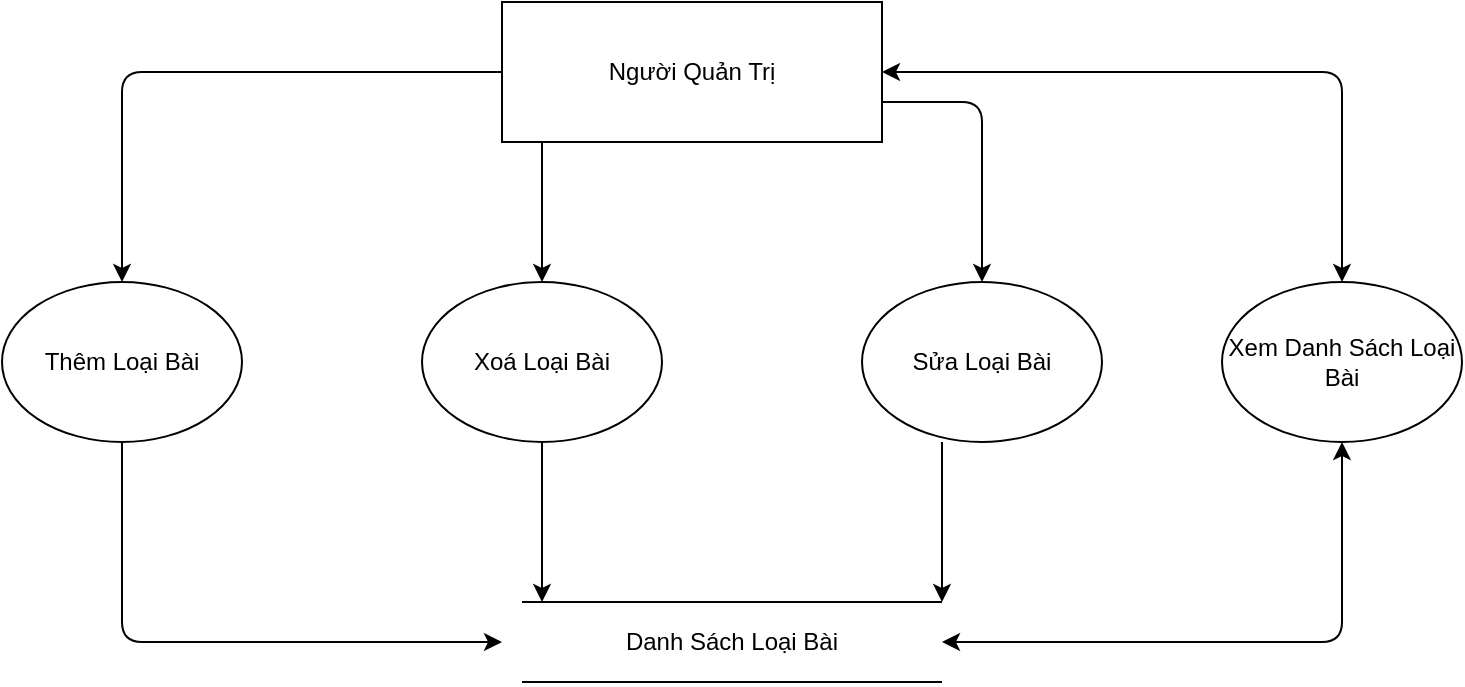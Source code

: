 <mxfile version="13.7.3" type="device"><diagram id="1jHpxjmyNy9Hb_5Lm6Ym" name="Page-1"><mxGraphModel dx="868" dy="461" grid="1" gridSize="10" guides="1" tooltips="1" connect="1" arrows="1" fold="1" page="1" pageScale="1" pageWidth="827" pageHeight="1169" math="0" shadow="0"><root><mxCell id="0"/><mxCell id="1" parent="0"/><mxCell id="mXNDSDdeblQdyTRIlrRe-1" value="Người Quản Trị" style="rounded=0;whiteSpace=wrap;html=1;" parent="1" vertex="1"><mxGeometry x="330" y="40" width="190" height="70" as="geometry"/></mxCell><mxCell id="mXNDSDdeblQdyTRIlrRe-2" value="Thêm Loại Bài" style="ellipse;whiteSpace=wrap;html=1;" parent="1" vertex="1"><mxGeometry x="80" y="180" width="120" height="80" as="geometry"/></mxCell><mxCell id="mXNDSDdeblQdyTRIlrRe-3" value="Xoá Loại Bài" style="ellipse;whiteSpace=wrap;html=1;" parent="1" vertex="1"><mxGeometry x="290" y="180" width="120" height="80" as="geometry"/></mxCell><mxCell id="mXNDSDdeblQdyTRIlrRe-4" value="Sửa Loại Bài" style="ellipse;whiteSpace=wrap;html=1;" parent="1" vertex="1"><mxGeometry x="510" y="180" width="120" height="80" as="geometry"/></mxCell><mxCell id="mXNDSDdeblQdyTRIlrRe-5" value="Xem Danh Sách Loại Bài" style="ellipse;whiteSpace=wrap;html=1;" parent="1" vertex="1"><mxGeometry x="690" y="180" width="120" height="80" as="geometry"/></mxCell><mxCell id="mXNDSDdeblQdyTRIlrRe-6" value="" style="endArrow=classic;html=1;entryX=0.5;entryY=0;entryDx=0;entryDy=0;exitX=0;exitY=0.5;exitDx=0;exitDy=0;" parent="1" source="mXNDSDdeblQdyTRIlrRe-1" target="mXNDSDdeblQdyTRIlrRe-2" edge="1"><mxGeometry width="50" height="50" relative="1" as="geometry"><mxPoint x="160" y="160" as="sourcePoint"/><mxPoint x="210" y="110" as="targetPoint"/><Array as="points"><mxPoint x="140" y="75"/></Array></mxGeometry></mxCell><mxCell id="mXNDSDdeblQdyTRIlrRe-8" value="" style="endArrow=none;html=1;" parent="1" edge="1"><mxGeometry width="50" height="50" relative="1" as="geometry"><mxPoint x="340" y="380" as="sourcePoint"/><mxPoint x="550" y="380" as="targetPoint"/></mxGeometry></mxCell><mxCell id="mXNDSDdeblQdyTRIlrRe-9" value="" style="endArrow=none;html=1;" parent="1" edge="1"><mxGeometry width="50" height="50" relative="1" as="geometry"><mxPoint x="340" y="340" as="sourcePoint"/><mxPoint x="550" y="340" as="targetPoint"/></mxGeometry></mxCell><mxCell id="mXNDSDdeblQdyTRIlrRe-10" value="Danh Sách Loại Bài" style="text;html=1;strokeColor=none;fillColor=none;align=center;verticalAlign=middle;whiteSpace=wrap;rounded=0;" parent="1" vertex="1"><mxGeometry x="360" y="350" width="170" height="20" as="geometry"/></mxCell><mxCell id="mXNDSDdeblQdyTRIlrRe-11" value="" style="endArrow=classic;html=1;exitX=0.5;exitY=1;exitDx=0;exitDy=0;" parent="1" source="mXNDSDdeblQdyTRIlrRe-2" edge="1"><mxGeometry width="50" height="50" relative="1" as="geometry"><mxPoint x="160" y="360" as="sourcePoint"/><mxPoint x="330" y="360" as="targetPoint"/><Array as="points"><mxPoint x="140" y="360"/></Array></mxGeometry></mxCell><mxCell id="mXNDSDdeblQdyTRIlrRe-12" value="" style="endArrow=classic;html=1;entryX=0.5;entryY=0;entryDx=0;entryDy=0;" parent="1" target="mXNDSDdeblQdyTRIlrRe-3" edge="1"><mxGeometry width="50" height="50" relative="1" as="geometry"><mxPoint x="350" y="110" as="sourcePoint"/><mxPoint x="340" y="110" as="targetPoint"/></mxGeometry></mxCell><mxCell id="mXNDSDdeblQdyTRIlrRe-13" value="" style="endArrow=classic;html=1;" parent="1" target="mXNDSDdeblQdyTRIlrRe-4" edge="1"><mxGeometry width="50" height="50" relative="1" as="geometry"><mxPoint x="520" y="90" as="sourcePoint"/><mxPoint x="510" y="160" as="targetPoint"/><Array as="points"><mxPoint x="570" y="90"/></Array></mxGeometry></mxCell><mxCell id="mXNDSDdeblQdyTRIlrRe-14" value="" style="endArrow=classic;startArrow=classic;html=1;exitX=1;exitY=0.5;exitDx=0;exitDy=0;entryX=0.5;entryY=0;entryDx=0;entryDy=0;" parent="1" source="mXNDSDdeblQdyTRIlrRe-1" target="mXNDSDdeblQdyTRIlrRe-5" edge="1"><mxGeometry width="50" height="50" relative="1" as="geometry"><mxPoint x="640" y="70" as="sourcePoint"/><mxPoint x="760" y="170" as="targetPoint"/><Array as="points"><mxPoint x="750" y="75"/></Array></mxGeometry></mxCell><mxCell id="mXNDSDdeblQdyTRIlrRe-15" value="" style="endArrow=classic;startArrow=classic;html=1;entryX=0.5;entryY=1;entryDx=0;entryDy=0;" parent="1" target="mXNDSDdeblQdyTRIlrRe-5" edge="1"><mxGeometry width="50" height="50" relative="1" as="geometry"><mxPoint x="550" y="360" as="sourcePoint"/><mxPoint x="680" y="280" as="targetPoint"/><Array as="points"><mxPoint x="750" y="360"/></Array></mxGeometry></mxCell><mxCell id="mXNDSDdeblQdyTRIlrRe-16" value="" style="endArrow=classic;html=1;exitX=0.5;exitY=1;exitDx=0;exitDy=0;" parent="1" source="mXNDSDdeblQdyTRIlrRe-3" edge="1"><mxGeometry width="50" height="50" relative="1" as="geometry"><mxPoint x="380" y="320" as="sourcePoint"/><mxPoint x="350" y="340" as="targetPoint"/></mxGeometry></mxCell><mxCell id="mXNDSDdeblQdyTRIlrRe-17" value="" style="endArrow=classic;html=1;" parent="1" edge="1"><mxGeometry width="50" height="50" relative="1" as="geometry"><mxPoint x="550" y="260" as="sourcePoint"/><mxPoint x="550" y="340" as="targetPoint"/></mxGeometry></mxCell></root></mxGraphModel></diagram></mxfile>